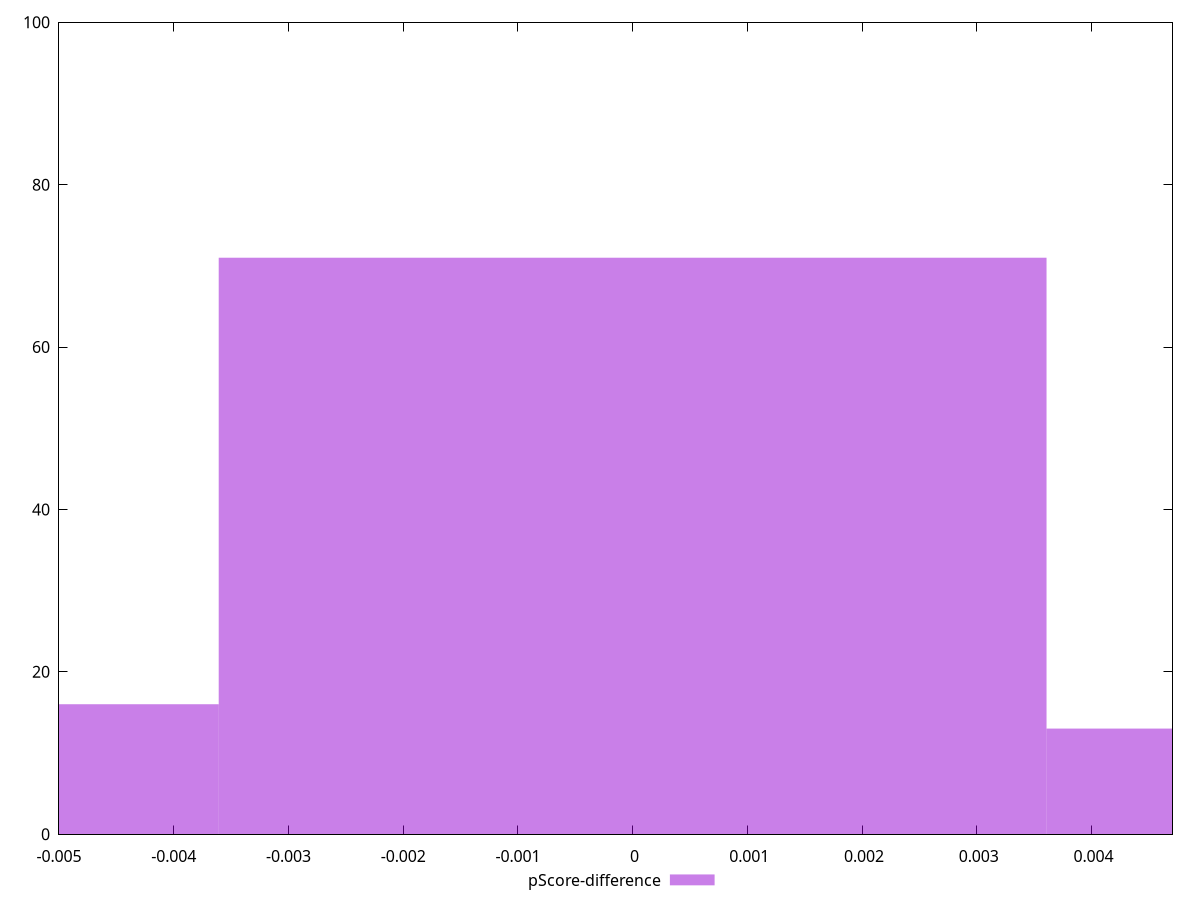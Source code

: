reset

$pScoreDifference <<EOF
-0.007215757561398723 16
0 71
0.007215757561398723 13
EOF

set key outside below
set boxwidth 0.007215757561398723
set xrange [-0.0050000000000000044:0.004705882352941171]
set yrange [0:100]
set trange [0:100]
set style fill transparent solid 0.5 noborder
set terminal svg size 640, 490 enhanced background rgb 'white'
set output "reports/report_00028_2021-02-24T12-49-42.674Z/uses-text-compression/samples/agenda/pScore-difference/histogram.svg"

plot $pScoreDifference title "pScore-difference" with boxes

reset
